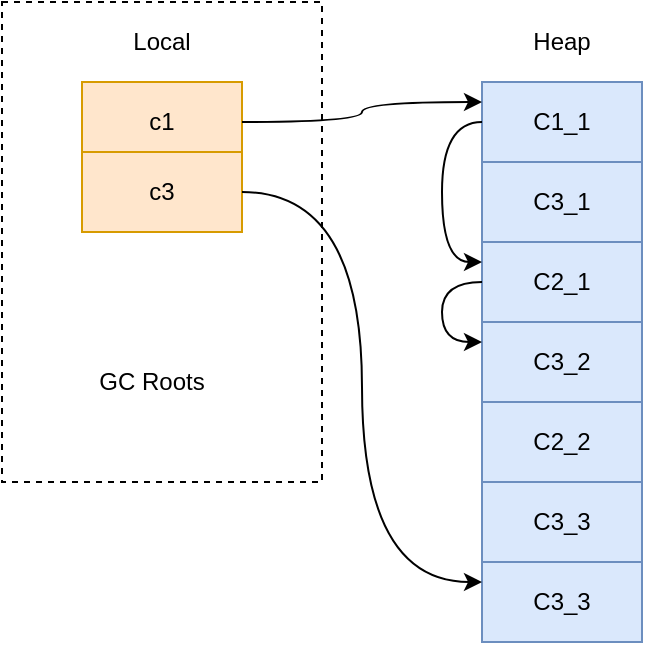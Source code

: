 <mxfile version="12.9.13" type="device" pages="5"><diagram id="KaGmtghRSIMC4T7HkME8" name="snapshot"><mxGraphModel dx="1459" dy="514" grid="1" gridSize="10" guides="1" tooltips="1" connect="1" arrows="1" fold="1" page="1" pageScale="1" pageWidth="827" pageHeight="1169" math="0" shadow="0"><root><mxCell id="0"/><mxCell id="1" parent="0"/><mxCell id="hgy4acZFrQz2Q_AC1PRz-1" value="C1_1" style="rounded=0;whiteSpace=wrap;html=1;fillColor=#dae8fc;strokeColor=#6c8ebf;" vertex="1" parent="1"><mxGeometry x="80" y="80" width="80" height="40" as="geometry"/></mxCell><mxCell id="hgy4acZFrQz2Q_AC1PRz-2" value="Heap" style="text;html=1;strokeColor=none;fillColor=none;align=center;verticalAlign=middle;whiteSpace=wrap;rounded=0;" vertex="1" parent="1"><mxGeometry x="100" y="50" width="40" height="20" as="geometry"/></mxCell><mxCell id="hgy4acZFrQz2Q_AC1PRz-5" value="C2_1" style="rounded=0;whiteSpace=wrap;html=1;fillColor=#dae8fc;strokeColor=#6c8ebf;" vertex="1" parent="1"><mxGeometry x="80" y="160" width="80" height="40" as="geometry"/></mxCell><mxCell id="hgy4acZFrQz2Q_AC1PRz-14" style="edgeStyle=orthogonalEdgeStyle;rounded=0;orthogonalLoop=1;jettySize=auto;html=1;entryX=0;entryY=0.25;entryDx=0;entryDy=0;exitX=0;exitY=0.5;exitDx=0;exitDy=0;curved=1;" edge="1" parent="1" source="hgy4acZFrQz2Q_AC1PRz-1" target="hgy4acZFrQz2Q_AC1PRz-5"><mxGeometry relative="1" as="geometry"/></mxCell><mxCell id="hgy4acZFrQz2Q_AC1PRz-6" value="C3_2" style="rounded=0;whiteSpace=wrap;html=1;fillColor=#dae8fc;strokeColor=#6c8ebf;" vertex="1" parent="1"><mxGeometry x="80" y="200" width="80" height="40" as="geometry"/></mxCell><mxCell id="hgy4acZFrQz2Q_AC1PRz-15" style="edgeStyle=orthogonalEdgeStyle;rounded=0;orthogonalLoop=1;jettySize=auto;html=1;entryX=0;entryY=0.25;entryDx=0;entryDy=0;exitX=0;exitY=0.5;exitDx=0;exitDy=0;curved=1;" edge="1" parent="1" source="hgy4acZFrQz2Q_AC1PRz-5" target="hgy4acZFrQz2Q_AC1PRz-6"><mxGeometry relative="1" as="geometry"><Array as="points"><mxPoint x="60" y="180"/><mxPoint x="60" y="210"/></Array></mxGeometry></mxCell><mxCell id="hgy4acZFrQz2Q_AC1PRz-7" value="C2_2" style="rounded=0;whiteSpace=wrap;html=1;fillColor=#dae8fc;strokeColor=#6c8ebf;" vertex="1" parent="1"><mxGeometry x="80" y="240" width="80" height="40" as="geometry"/></mxCell><mxCell id="hgy4acZFrQz2Q_AC1PRz-8" value="C3_3" style="rounded=0;whiteSpace=wrap;html=1;fillColor=#dae8fc;strokeColor=#6c8ebf;" vertex="1" parent="1"><mxGeometry x="80" y="280" width="80" height="40" as="geometry"/></mxCell><mxCell id="hgy4acZFrQz2Q_AC1PRz-10" value="C3_3" style="rounded=0;whiteSpace=wrap;html=1;fillColor=#dae8fc;strokeColor=#6c8ebf;" vertex="1" parent="1"><mxGeometry x="80" y="320" width="80" height="40" as="geometry"/></mxCell><mxCell id="CYnxl2BxyjWbad8gFOkj-1" value="C3_1" style="rounded=0;whiteSpace=wrap;html=1;fillColor=#dae8fc;strokeColor=#6c8ebf;" vertex="1" parent="1"><mxGeometry x="80" y="120" width="80" height="40" as="geometry"/></mxCell><mxCell id="zfm9EmN0WncgtNvubI5r-1" value="" style="group" vertex="1" connectable="0" parent="1"><mxGeometry x="-160" y="40" width="160" height="240" as="geometry"/></mxCell><mxCell id="zfm9EmN0WncgtNvubI5r-2" value="" style="rounded=0;whiteSpace=wrap;html=1;fillColor=none;dashed=1;" vertex="1" parent="zfm9EmN0WncgtNvubI5r-1"><mxGeometry width="160" height="240" as="geometry"/></mxCell><mxCell id="zfm9EmN0WncgtNvubI5r-3" value="c1" style="rounded=0;whiteSpace=wrap;html=1;fillColor=#ffe6cc;strokeColor=#d79b00;" vertex="1" parent="zfm9EmN0WncgtNvubI5r-1"><mxGeometry x="40" y="40" width="80" height="40" as="geometry"/></mxCell><mxCell id="zfm9EmN0WncgtNvubI5r-4" value="Local" style="text;html=1;strokeColor=none;fillColor=none;align=center;verticalAlign=middle;whiteSpace=wrap;rounded=0;" vertex="1" parent="zfm9EmN0WncgtNvubI5r-1"><mxGeometry x="60" y="10" width="40" height="20" as="geometry"/></mxCell><mxCell id="zfm9EmN0WncgtNvubI5r-5" value="c3" style="rounded=0;whiteSpace=wrap;html=1;fillColor=#ffe6cc;strokeColor=#d79b00;" vertex="1" parent="zfm9EmN0WncgtNvubI5r-1"><mxGeometry x="40" y="75" width="80" height="40" as="geometry"/></mxCell><mxCell id="zfm9EmN0WncgtNvubI5r-6" value="GC Roots" style="text;html=1;strokeColor=none;fillColor=none;align=center;verticalAlign=middle;whiteSpace=wrap;rounded=0;dashed=1;" vertex="1" parent="zfm9EmN0WncgtNvubI5r-1"><mxGeometry x="40" y="180" width="70" height="20" as="geometry"/></mxCell><mxCell id="zfm9EmN0WncgtNvubI5r-7" style="edgeStyle=orthogonalEdgeStyle;curved=1;rounded=0;orthogonalLoop=1;jettySize=auto;html=1;entryX=0;entryY=0.25;entryDx=0;entryDy=0;strokeColor=#000000;fontColor=#FF0000;" edge="1" parent="1" source="zfm9EmN0WncgtNvubI5r-3" target="hgy4acZFrQz2Q_AC1PRz-1"><mxGeometry relative="1" as="geometry"/></mxCell><mxCell id="zfm9EmN0WncgtNvubI5r-8" style="edgeStyle=orthogonalEdgeStyle;curved=1;rounded=0;orthogonalLoop=1;jettySize=auto;html=1;entryX=0;entryY=0.25;entryDx=0;entryDy=0;strokeColor=#000000;fontColor=#FF0000;" edge="1" parent="1" source="zfm9EmN0WncgtNvubI5r-5" target="hgy4acZFrQz2Q_AC1PRz-10"><mxGeometry relative="1" as="geometry"/></mxCell></root></mxGraphModel></diagram><diagram id="NMAgeBoakoy3Wz62bz_r" name="mark"><mxGraphModel dx="1590" dy="621" grid="1" gridSize="10" guides="1" tooltips="1" connect="1" arrows="1" fold="1" page="1" pageScale="1" pageWidth="827" pageHeight="1169" math="0" shadow="0"><root><mxCell id="jUmhEpHC6Ygc64Yn4WIP-0"/><mxCell id="jUmhEpHC6Ygc64Yn4WIP-1" parent="jUmhEpHC6Ygc64Yn4WIP-0"/><mxCell id="jUmhEpHC6Ygc64Yn4WIP-5" value="Heap" style="text;html=1;strokeColor=none;fillColor=none;align=center;verticalAlign=middle;whiteSpace=wrap;rounded=0;" vertex="1" parent="jUmhEpHC6Ygc64Yn4WIP-1"><mxGeometry x="80" y="50" width="40" height="20" as="geometry"/></mxCell><mxCell id="jUmhEpHC6Ygc64Yn4WIP-6" style="edgeStyle=orthogonalEdgeStyle;rounded=0;orthogonalLoop=1;jettySize=auto;html=1;entryX=0;entryY=0.25;entryDx=0;entryDy=0;curved=1;fillColor=#fad7ac;strokeColor=#FF0000;" edge="1" parent="jUmhEpHC6Ygc64Yn4WIP-1" source="jUmhEpHC6Ygc64Yn4WIP-7" target="jUmhEpHC6Ygc64Yn4WIP-4"><mxGeometry relative="1" as="geometry"/></mxCell><mxCell id="jUmhEpHC6Ygc64Yn4WIP-10" style="edgeStyle=orthogonalEdgeStyle;rounded=0;orthogonalLoop=1;jettySize=auto;html=1;entryX=0;entryY=0.25;entryDx=0;entryDy=0;exitX=0;exitY=0.5;exitDx=0;exitDy=0;curved=1;strokeColor=#FF0000;" edge="1" parent="jUmhEpHC6Ygc64Yn4WIP-1" source="jUmhEpHC6Ygc64Yn4WIP-4" target="jUmhEpHC6Ygc64Yn4WIP-9"><mxGeometry relative="1" as="geometry"><Array as="points"><mxPoint x="40" y="100"/><mxPoint x="40" y="170"/></Array></mxGeometry></mxCell><mxCell id="jUmhEpHC6Ygc64Yn4WIP-12" style="edgeStyle=orthogonalEdgeStyle;rounded=0;orthogonalLoop=1;jettySize=auto;html=1;entryX=0;entryY=0.25;entryDx=0;entryDy=0;exitX=0;exitY=0.5;exitDx=0;exitDy=0;curved=1;strokeColor=#FF0000;" edge="1" parent="jUmhEpHC6Ygc64Yn4WIP-1" source="jUmhEpHC6Ygc64Yn4WIP-9" target="jUmhEpHC6Ygc64Yn4WIP-11"><mxGeometry relative="1" as="geometry"><Array as="points"><mxPoint x="40" y="180"/><mxPoint x="40" y="210"/></Array></mxGeometry></mxCell><mxCell id="jUmhEpHC6Ygc64Yn4WIP-13" value="C2_2" style="rounded=0;whiteSpace=wrap;html=1;fillColor=#f5f5f5;strokeColor=#666666;fontColor=#333333;" vertex="1" parent="jUmhEpHC6Ygc64Yn4WIP-1"><mxGeometry x="60" y="240" width="80" height="40" as="geometry"/></mxCell><mxCell id="jUmhEpHC6Ygc64Yn4WIP-14" value="C3_3" style="rounded=0;whiteSpace=wrap;html=1;fillColor=#f5f5f5;strokeColor=#666666;fontColor=#333333;" vertex="1" parent="jUmhEpHC6Ygc64Yn4WIP-1"><mxGeometry x="60" y="280" width="80" height="40" as="geometry"/></mxCell><mxCell id="jUmhEpHC6Ygc64Yn4WIP-16" style="edgeStyle=orthogonalEdgeStyle;rounded=0;orthogonalLoop=1;jettySize=auto;html=1;entryX=0;entryY=0.25;entryDx=0;entryDy=0;curved=1;strokeColor=#FF0000;" edge="1" parent="jUmhEpHC6Ygc64Yn4WIP-1" source="jUmhEpHC6Ygc64Yn4WIP-17" target="jUmhEpHC6Ygc64Yn4WIP-15"><mxGeometry relative="1" as="geometry"/></mxCell><mxCell id="tIiJwK3vjRSNzF2ARyAf-0" value="" style="group" vertex="1" connectable="0" parent="jUmhEpHC6Ygc64Yn4WIP-1"><mxGeometry x="60" y="320" width="80" height="40" as="geometry"/></mxCell><mxCell id="jUmhEpHC6Ygc64Yn4WIP-15" value="C3_4" style="rounded=0;whiteSpace=wrap;html=1;fillColor=#d5e8d4;strokeColor=#82b366;" vertex="1" parent="tIiJwK3vjRSNzF2ARyAf-0"><mxGeometry width="80" height="40" as="geometry"/></mxCell><mxCell id="jUmhEpHC6Ygc64Yn4WIP-22" value="" style="verticalLabelPosition=bottom;verticalAlign=top;html=1;shape=mxgraph.basic.tick;labelBackgroundColor=none;strokeColor=#FF0000;fillColor=#FF0000;fontColor=#FF0000;" vertex="1" parent="tIiJwK3vjRSNzF2ARyAf-0"><mxGeometry x="50" y="20" width="15" height="15" as="geometry"/></mxCell><mxCell id="tIiJwK3vjRSNzF2ARyAf-1" value="" style="group" vertex="1" connectable="0" parent="jUmhEpHC6Ygc64Yn4WIP-1"><mxGeometry x="60" y="200" width="80" height="40" as="geometry"/></mxCell><mxCell id="jUmhEpHC6Ygc64Yn4WIP-11" value="C3_2" style="rounded=0;whiteSpace=wrap;html=1;fillColor=#d5e8d4;strokeColor=#82b366;" vertex="1" parent="tIiJwK3vjRSNzF2ARyAf-1"><mxGeometry width="80" height="40" as="geometry"/></mxCell><mxCell id="jUmhEpHC6Ygc64Yn4WIP-21" value="" style="verticalLabelPosition=bottom;verticalAlign=top;html=1;shape=mxgraph.basic.tick;labelBackgroundColor=none;strokeColor=#FF0000;fillColor=#FF0000;fontColor=#FF0000;" vertex="1" parent="tIiJwK3vjRSNzF2ARyAf-1"><mxGeometry x="50" y="20" width="15" height="15" as="geometry"/></mxCell><mxCell id="tIiJwK3vjRSNzF2ARyAf-2" value="" style="group" vertex="1" connectable="0" parent="jUmhEpHC6Ygc64Yn4WIP-1"><mxGeometry x="60" y="160" width="80" height="40" as="geometry"/></mxCell><mxCell id="jUmhEpHC6Ygc64Yn4WIP-9" value="C2_1" style="rounded=0;whiteSpace=wrap;html=1;fillColor=#d5e8d4;strokeColor=#82b366;" vertex="1" parent="tIiJwK3vjRSNzF2ARyAf-2"><mxGeometry width="80" height="40" as="geometry"/></mxCell><mxCell id="jUmhEpHC6Ygc64Yn4WIP-20" value="" style="verticalLabelPosition=bottom;verticalAlign=top;html=1;shape=mxgraph.basic.tick;labelBackgroundColor=none;strokeColor=#FF0000;fillColor=#FF0000;fontColor=#FF0000;" vertex="1" parent="tIiJwK3vjRSNzF2ARyAf-2"><mxGeometry x="50" y="20" width="15" height="15" as="geometry"/></mxCell><mxCell id="tIiJwK3vjRSNzF2ARyAf-3" value="" style="group" vertex="1" connectable="0" parent="jUmhEpHC6Ygc64Yn4WIP-1"><mxGeometry x="60" y="80" width="80" height="40" as="geometry"/></mxCell><mxCell id="jUmhEpHC6Ygc64Yn4WIP-4" value="C1_1" style="rounded=0;whiteSpace=wrap;html=1;fillColor=#d5e8d4;strokeColor=#82b366;" vertex="1" parent="tIiJwK3vjRSNzF2ARyAf-3"><mxGeometry width="80" height="40" as="geometry"/></mxCell><mxCell id="jUmhEpHC6Ygc64Yn4WIP-19" value="" style="verticalLabelPosition=bottom;verticalAlign=top;html=1;shape=mxgraph.basic.tick;labelBackgroundColor=none;strokeColor=#FF0000;fillColor=#FF0000;fontColor=#FF0000;" vertex="1" parent="tIiJwK3vjRSNzF2ARyAf-3"><mxGeometry x="50" y="20" width="15" height="15" as="geometry"/></mxCell><mxCell id="tIiJwK3vjRSNzF2ARyAf-4" value="C3_1" style="rounded=0;whiteSpace=wrap;html=1;fillColor=#f5f5f5;strokeColor=#666666;fontColor=#333333;" vertex="1" parent="jUmhEpHC6Ygc64Yn4WIP-1"><mxGeometry x="60" y="120" width="80" height="40" as="geometry"/></mxCell><mxCell id="pLh5CO6-OPyIf3MGt2AC-0" value="" style="group" vertex="1" connectable="0" parent="jUmhEpHC6Ygc64Yn4WIP-1"><mxGeometry x="-160" y="40" width="160" height="240" as="geometry"/></mxCell><mxCell id="jUmhEpHC6Ygc64Yn4WIP-3" value="" style="rounded=0;whiteSpace=wrap;html=1;fillColor=none;dashed=1;" vertex="1" parent="pLh5CO6-OPyIf3MGt2AC-0"><mxGeometry width="160" height="240" as="geometry"/></mxCell><mxCell id="jUmhEpHC6Ygc64Yn4WIP-7" value="c1" style="rounded=0;whiteSpace=wrap;html=1;fillColor=#ffe6cc;strokeColor=#d79b00;" vertex="1" parent="pLh5CO6-OPyIf3MGt2AC-0"><mxGeometry x="40" y="40" width="80" height="40" as="geometry"/></mxCell><mxCell id="jUmhEpHC6Ygc64Yn4WIP-8" value="Local" style="text;html=1;strokeColor=none;fillColor=none;align=center;verticalAlign=middle;whiteSpace=wrap;rounded=0;" vertex="1" parent="pLh5CO6-OPyIf3MGt2AC-0"><mxGeometry x="60" y="10" width="40" height="20" as="geometry"/></mxCell><mxCell id="jUmhEpHC6Ygc64Yn4WIP-17" value="c3" style="rounded=0;whiteSpace=wrap;html=1;fillColor=#ffe6cc;strokeColor=#d79b00;" vertex="1" parent="pLh5CO6-OPyIf3MGt2AC-0"><mxGeometry x="40" y="75" width="80" height="40" as="geometry"/></mxCell><mxCell id="jUmhEpHC6Ygc64Yn4WIP-18" value="GC Roots" style="text;html=1;strokeColor=none;fillColor=none;align=center;verticalAlign=middle;whiteSpace=wrap;rounded=0;dashed=1;" vertex="1" parent="pLh5CO6-OPyIf3MGt2AC-0"><mxGeometry x="40" y="180" width="70" height="20" as="geometry"/></mxCell></root></mxGraphModel></diagram><diagram id="K8ZQJ2aW4UUovg6EHgQc" name="calc"><mxGraphModel dx="1749" dy="750" grid="1" gridSize="10" guides="1" tooltips="1" connect="1" arrows="1" fold="1" page="1" pageScale="1" pageWidth="827" pageHeight="1169" math="0" shadow="0"><root><mxCell id="vVgbl11_KdYu_ha5297l-0"/><mxCell id="vVgbl11_KdYu_ha5297l-1" parent="vVgbl11_KdYu_ha5297l-0"/><mxCell id="b5Q364oYu04wUJQK9VAu-5" value="live pointer" style="text;html=1;strokeColor=none;fillColor=none;align=center;verticalAlign=middle;whiteSpace=wrap;rounded=0;dashed=1;labelBackgroundColor=none;fontColor=#808080;" vertex="1" parent="vVgbl11_KdYu_ha5297l-1"><mxGeometry x="-30" y="80" width="70" height="20" as="geometry"/></mxCell><mxCell id="b5Q364oYu04wUJQK9VAu-4" value="free pointer" style="text;html=1;strokeColor=none;fillColor=none;align=center;verticalAlign=middle;whiteSpace=wrap;rounded=0;dashed=1;labelBackgroundColor=none;fontColor=#808080;" vertex="1" parent="vVgbl11_KdYu_ha5297l-1"><mxGeometry x="290" y="80" width="70" height="20" as="geometry"/></mxCell><mxCell id="r-tWORt6IgPhT0bvqmXD-22" value="C1_1" style="rounded=0;whiteSpace=wrap;html=1;fillColor=#f5f5f5;strokeColor=#666666;dashed=1;fontColor=#333333;" vertex="1" parent="vVgbl11_KdYu_ha5297l-1"><mxGeometry x="190" y="80" width="80" height="40" as="geometry"/></mxCell><mxCell id="r-tWORt6IgPhT0bvqmXD-23" value="新地址" style="text;html=1;strokeColor=none;fillColor=none;align=center;verticalAlign=middle;whiteSpace=wrap;rounded=0;" vertex="1" parent="vVgbl11_KdYu_ha5297l-1"><mxGeometry x="210" y="50" width="40" height="20" as="geometry"/></mxCell><mxCell id="r-tWORt6IgPhT0bvqmXD-24" value="C2_1" style="rounded=0;whiteSpace=wrap;html=1;fillColor=#f5f5f5;strokeColor=#666666;dashed=1;fontColor=#333333;" vertex="1" parent="vVgbl11_KdYu_ha5297l-1"><mxGeometry x="190" y="120" width="80" height="40" as="geometry"/></mxCell><mxCell id="r-tWORt6IgPhT0bvqmXD-26" value="C3_2" style="rounded=0;whiteSpace=wrap;html=1;fillColor=#f5f5f5;strokeColor=#666666;fontColor=#333333;dashed=1;" vertex="1" parent="vVgbl11_KdYu_ha5297l-1"><mxGeometry x="190" y="160" width="80" height="40" as="geometry"/></mxCell><mxCell id="r-tWORt6IgPhT0bvqmXD-28" value="C3_4" style="rounded=0;whiteSpace=wrap;html=1;fillColor=#f5f5f5;strokeColor=#666666;fontColor=#333333;dashed=1;" vertex="1" parent="vVgbl11_KdYu_ha5297l-1"><mxGeometry x="190" y="200" width="80" height="40" as="geometry"/></mxCell><mxCell id="vhFiDEgF3A9fyfOliCIy-16" value="Heap" style="text;html=1;strokeColor=none;fillColor=none;align=center;verticalAlign=middle;whiteSpace=wrap;rounded=0;" vertex="1" parent="vVgbl11_KdYu_ha5297l-1"><mxGeometry x="80" y="50" width="40" height="20" as="geometry"/></mxCell><mxCell id="vhFiDEgF3A9fyfOliCIy-17" value="C2_2" style="rounded=0;whiteSpace=wrap;html=1;fillColor=#f5f5f5;strokeColor=#666666;fontColor=#333333;" vertex="1" parent="vVgbl11_KdYu_ha5297l-1"><mxGeometry x="60" y="240" width="80" height="40" as="geometry"/></mxCell><mxCell id="vhFiDEgF3A9fyfOliCIy-18" value="C3_3" style="rounded=0;whiteSpace=wrap;html=1;fillColor=#f5f5f5;strokeColor=#666666;fontColor=#333333;" vertex="1" parent="vVgbl11_KdYu_ha5297l-1"><mxGeometry x="60" y="280" width="80" height="40" as="geometry"/></mxCell><mxCell id="vhFiDEgF3A9fyfOliCIy-19" value="" style="group" vertex="1" connectable="0" parent="vVgbl11_KdYu_ha5297l-1"><mxGeometry x="60" y="320" width="80" height="40" as="geometry"/></mxCell><mxCell id="vhFiDEgF3A9fyfOliCIy-20" value="C3_4" style="rounded=0;whiteSpace=wrap;html=1;fillColor=#d5e8d4;strokeColor=#82b366;" vertex="1" parent="vhFiDEgF3A9fyfOliCIy-19"><mxGeometry width="80" height="40" as="geometry"/></mxCell><mxCell id="vhFiDEgF3A9fyfOliCIy-21" value="" style="verticalLabelPosition=bottom;verticalAlign=top;html=1;shape=mxgraph.basic.tick;labelBackgroundColor=none;strokeColor=#FF0000;fillColor=#FF0000;fontColor=#FF0000;" vertex="1" parent="vhFiDEgF3A9fyfOliCIy-19"><mxGeometry x="50" y="20" width="15" height="15" as="geometry"/></mxCell><mxCell id="vhFiDEgF3A9fyfOliCIy-22" value="" style="group" vertex="1" connectable="0" parent="vVgbl11_KdYu_ha5297l-1"><mxGeometry x="60" y="200" width="80" height="40" as="geometry"/></mxCell><mxCell id="vhFiDEgF3A9fyfOliCIy-23" value="C3_2" style="rounded=0;whiteSpace=wrap;html=1;fillColor=#d5e8d4;strokeColor=#82b366;" vertex="1" parent="vhFiDEgF3A9fyfOliCIy-22"><mxGeometry width="80" height="40" as="geometry"/></mxCell><mxCell id="vhFiDEgF3A9fyfOliCIy-24" value="" style="verticalLabelPosition=bottom;verticalAlign=top;html=1;shape=mxgraph.basic.tick;labelBackgroundColor=none;strokeColor=#FF0000;fillColor=#FF0000;fontColor=#FF0000;" vertex="1" parent="vhFiDEgF3A9fyfOliCIy-22"><mxGeometry x="50" y="20" width="15" height="15" as="geometry"/></mxCell><mxCell id="vhFiDEgF3A9fyfOliCIy-25" value="" style="group" vertex="1" connectable="0" parent="vVgbl11_KdYu_ha5297l-1"><mxGeometry x="60" y="160" width="80" height="40" as="geometry"/></mxCell><mxCell id="vhFiDEgF3A9fyfOliCIy-26" value="C2_1" style="rounded=0;whiteSpace=wrap;html=1;fillColor=#d5e8d4;strokeColor=#82b366;" vertex="1" parent="vhFiDEgF3A9fyfOliCIy-25"><mxGeometry width="80" height="40" as="geometry"/></mxCell><mxCell id="vhFiDEgF3A9fyfOliCIy-27" value="" style="verticalLabelPosition=bottom;verticalAlign=top;html=1;shape=mxgraph.basic.tick;labelBackgroundColor=none;strokeColor=#FF0000;fillColor=#FF0000;fontColor=#FF0000;" vertex="1" parent="vhFiDEgF3A9fyfOliCIy-25"><mxGeometry x="50" y="20" width="15" height="15" as="geometry"/></mxCell><mxCell id="vhFiDEgF3A9fyfOliCIy-28" value="" style="group" vertex="1" connectable="0" parent="vVgbl11_KdYu_ha5297l-1"><mxGeometry x="60" y="80" width="80" height="40" as="geometry"/></mxCell><mxCell id="vhFiDEgF3A9fyfOliCIy-29" value="C1_1" style="rounded=0;whiteSpace=wrap;html=1;fillColor=#d5e8d4;strokeColor=#82b366;" vertex="1" parent="vhFiDEgF3A9fyfOliCIy-28"><mxGeometry width="80" height="40" as="geometry"/></mxCell><mxCell id="vhFiDEgF3A9fyfOliCIy-30" value="" style="verticalLabelPosition=bottom;verticalAlign=top;html=1;shape=mxgraph.basic.tick;labelBackgroundColor=none;strokeColor=#FF0000;fillColor=#FF0000;fontColor=#FF0000;" vertex="1" parent="vhFiDEgF3A9fyfOliCIy-28"><mxGeometry x="50" y="20" width="15" height="15" as="geometry"/></mxCell><mxCell id="vhFiDEgF3A9fyfOliCIy-31" value="C3_1" style="rounded=0;whiteSpace=wrap;html=1;fillColor=#f5f5f5;strokeColor=#666666;fontColor=#333333;" vertex="1" parent="vVgbl11_KdYu_ha5297l-1"><mxGeometry x="60" y="120" width="80" height="40" as="geometry"/></mxCell><mxCell id="e7S5yxvTeMytk8nfTOPB-1" style="edgeStyle=orthogonalEdgeStyle;curved=1;rounded=0;orthogonalLoop=1;jettySize=auto;html=1;entryX=0;entryY=0.5;entryDx=0;entryDy=0;strokeColor=#FF0000;fontColor=#FF0000;dashed=1;" edge="1" parent="vVgbl11_KdYu_ha5297l-1" source="vhFiDEgF3A9fyfOliCIy-29" target="r-tWORt6IgPhT0bvqmXD-22"><mxGeometry relative="1" as="geometry"/></mxCell><mxCell id="e7S5yxvTeMytk8nfTOPB-2" style="edgeStyle=orthogonalEdgeStyle;curved=1;rounded=0;orthogonalLoop=1;jettySize=auto;html=1;entryX=0;entryY=0.5;entryDx=0;entryDy=0;dashed=1;strokeColor=#FF0000;fontColor=#FF0000;" edge="1" parent="vVgbl11_KdYu_ha5297l-1" source="vhFiDEgF3A9fyfOliCIy-26" target="r-tWORt6IgPhT0bvqmXD-24"><mxGeometry relative="1" as="geometry"/></mxCell><mxCell id="e7S5yxvTeMytk8nfTOPB-3" style="edgeStyle=orthogonalEdgeStyle;curved=1;rounded=0;orthogonalLoop=1;jettySize=auto;html=1;entryX=0;entryY=0.5;entryDx=0;entryDy=0;dashed=1;strokeColor=#FF0000;fontColor=#FF0000;" edge="1" parent="vVgbl11_KdYu_ha5297l-1" source="vhFiDEgF3A9fyfOliCIy-23" target="r-tWORt6IgPhT0bvqmXD-26"><mxGeometry relative="1" as="geometry"/></mxCell><mxCell id="e7S5yxvTeMytk8nfTOPB-4" style="edgeStyle=orthogonalEdgeStyle;curved=1;rounded=0;orthogonalLoop=1;jettySize=auto;html=1;entryX=0;entryY=0.5;entryDx=0;entryDy=0;dashed=1;strokeColor=#FF0000;fontColor=#FF0000;" edge="1" parent="vVgbl11_KdYu_ha5297l-1" source="vhFiDEgF3A9fyfOliCIy-20" target="r-tWORt6IgPhT0bvqmXD-28"><mxGeometry relative="1" as="geometry"/></mxCell><mxCell id="e7S5yxvTeMytk8nfTOPB-5" style="edgeStyle=orthogonalEdgeStyle;curved=1;rounded=0;orthogonalLoop=1;jettySize=auto;html=1;entryX=0;entryY=0.25;entryDx=0;entryDy=0;strokeColor=#FF0000;fontColor=#FF0000;exitX=0;exitY=0.5;exitDx=0;exitDy=0;" edge="1" parent="vVgbl11_KdYu_ha5297l-1" source="vhFiDEgF3A9fyfOliCIy-29" target="vhFiDEgF3A9fyfOliCIy-26"><mxGeometry relative="1" as="geometry"/></mxCell><mxCell id="e7S5yxvTeMytk8nfTOPB-6" style="edgeStyle=orthogonalEdgeStyle;curved=1;rounded=0;orthogonalLoop=1;jettySize=auto;html=1;entryX=0;entryY=0.25;entryDx=0;entryDy=0;strokeColor=#FF0000;fontColor=#FF0000;exitX=0;exitY=0.5;exitDx=0;exitDy=0;" edge="1" parent="vVgbl11_KdYu_ha5297l-1" source="vhFiDEgF3A9fyfOliCIy-26" target="vhFiDEgF3A9fyfOliCIy-23"><mxGeometry relative="1" as="geometry"><Array as="points"><mxPoint x="40" y="180"/><mxPoint x="40" y="210"/></Array></mxGeometry></mxCell><mxCell id="b5Q364oYu04wUJQK9VAu-2" value="" style="endArrow=classic;html=1;strokeColor=#4D4D4D;fontColor=#808080;dashed=1;exitX=0;exitY=0;exitDx=0;exitDy=0;" edge="1" parent="vVgbl11_KdYu_ha5297l-1" source="b5Q364oYu04wUJQK9VAu-5"><mxGeometry width="50" height="50" relative="1" as="geometry"><mxPoint x="-20" y="80" as="sourcePoint"/><mxPoint x="50" y="80" as="targetPoint"/></mxGeometry></mxCell><mxCell id="b5Q364oYu04wUJQK9VAu-19" value="1" style="edgeLabel;html=1;align=center;verticalAlign=middle;resizable=0;points=[];fontColor=#808080;" vertex="1" connectable="0" parent="b5Q364oYu04wUJQK9VAu-2"><mxGeometry x="-0.371" relative="1" as="geometry"><mxPoint as="offset"/></mxGeometry></mxCell><mxCell id="b5Q364oYu04wUJQK9VAu-3" value="" style="endArrow=classic;html=1;strokeColor=#4D4D4D;fontColor=#FF0000;dashed=1;" edge="1" parent="vVgbl11_KdYu_ha5297l-1"><mxGeometry width="50" height="50" relative="1" as="geometry"><mxPoint x="360" y="79" as="sourcePoint"/><mxPoint x="280" y="79.17" as="targetPoint"/></mxGeometry></mxCell><mxCell id="b5Q364oYu04wUJQK9VAu-18" value="1" style="edgeLabel;html=1;align=center;verticalAlign=middle;resizable=0;points=[];fontColor=#808080;" vertex="1" connectable="0" parent="b5Q364oYu04wUJQK9VAu-3"><mxGeometry x="-0.296" y="-3" relative="1" as="geometry"><mxPoint as="offset"/></mxGeometry></mxCell><mxCell id="b5Q364oYu04wUJQK9VAu-6" value="" style="endArrow=classic;html=1;strokeColor=#4D4D4D;fontColor=#808080;dashed=1;exitX=0;exitY=0;exitDx=0;exitDy=0;" edge="1" parent="vVgbl11_KdYu_ha5297l-1"><mxGeometry width="50" height="50" relative="1" as="geometry"><mxPoint x="-30.0" y="159.17" as="sourcePoint"/><mxPoint x="50.0" y="159.17" as="targetPoint"/></mxGeometry></mxCell><mxCell id="b5Q364oYu04wUJQK9VAu-12" value="2" style="edgeLabel;html=1;align=center;verticalAlign=middle;resizable=0;points=[];fontColor=#808080;" vertex="1" connectable="0" parent="b5Q364oYu04wUJQK9VAu-6"><mxGeometry x="-0.454" relative="1" as="geometry"><mxPoint as="offset"/></mxGeometry></mxCell><mxCell id="b5Q364oYu04wUJQK9VAu-7" value="" style="endArrow=classic;html=1;strokeColor=#4D4D4D;fontColor=#808080;dashed=1;exitX=0;exitY=0;exitDx=0;exitDy=0;" edge="1" parent="vVgbl11_KdYu_ha5297l-1"><mxGeometry width="50" height="50" relative="1" as="geometry"><mxPoint x="-30.0" y="199.17" as="sourcePoint"/><mxPoint x="50.0" y="199.17" as="targetPoint"/></mxGeometry></mxCell><mxCell id="b5Q364oYu04wUJQK9VAu-13" value="3" style="edgeLabel;html=1;align=center;verticalAlign=middle;resizable=0;points=[];fontColor=#808080;" vertex="1" connectable="0" parent="b5Q364oYu04wUJQK9VAu-7"><mxGeometry x="-0.517" y="1" relative="1" as="geometry"><mxPoint as="offset"/></mxGeometry></mxCell><mxCell id="b5Q364oYu04wUJQK9VAu-8" value="" style="endArrow=classic;html=1;strokeColor=#4D4D4D;fontColor=#808080;dashed=1;exitX=0;exitY=0;exitDx=0;exitDy=0;" edge="1" parent="vVgbl11_KdYu_ha5297l-1"><mxGeometry width="50" height="50" relative="1" as="geometry"><mxPoint x="-30.0" y="319.17" as="sourcePoint"/><mxPoint x="50.0" y="319.17" as="targetPoint"/></mxGeometry></mxCell><mxCell id="b5Q364oYu04wUJQK9VAu-14" value="4" style="edgeLabel;html=1;align=center;verticalAlign=middle;resizable=0;points=[];fontColor=#808080;" vertex="1" connectable="0" parent="b5Q364oYu04wUJQK9VAu-8"><mxGeometry x="-0.517" y="3" relative="1" as="geometry"><mxPoint as="offset"/></mxGeometry></mxCell><mxCell id="b5Q364oYu04wUJQK9VAu-9" value="" style="endArrow=classic;html=1;strokeColor=#4D4D4D;fontColor=#FF0000;dashed=1;" edge="1" parent="vVgbl11_KdYu_ha5297l-1"><mxGeometry width="50" height="50" relative="1" as="geometry"><mxPoint x="360" y="120" as="sourcePoint"/><mxPoint x="280.0" y="120.17" as="targetPoint"/></mxGeometry></mxCell><mxCell id="b5Q364oYu04wUJQK9VAu-15" value="2" style="edgeLabel;html=1;align=center;verticalAlign=middle;resizable=0;points=[];fontColor=#808080;" vertex="1" connectable="0" parent="b5Q364oYu04wUJQK9VAu-9"><mxGeometry x="-0.296" y="-2" relative="1" as="geometry"><mxPoint as="offset"/></mxGeometry></mxCell><mxCell id="b5Q364oYu04wUJQK9VAu-10" value="" style="endArrow=classic;html=1;strokeColor=#4D4D4D;fontColor=#FF0000;dashed=1;" edge="1" parent="vVgbl11_KdYu_ha5297l-1"><mxGeometry width="50" height="50" relative="1" as="geometry"><mxPoint x="360" y="159.17" as="sourcePoint"/><mxPoint x="280.0" y="159.34" as="targetPoint"/></mxGeometry></mxCell><mxCell id="b5Q364oYu04wUJQK9VAu-16" value="3" style="edgeLabel;html=1;align=center;verticalAlign=middle;resizable=0;points=[];fontColor=#808080;" vertex="1" connectable="0" parent="b5Q364oYu04wUJQK9VAu-10"><mxGeometry x="-0.254" y="-1" relative="1" as="geometry"><mxPoint as="offset"/></mxGeometry></mxCell><mxCell id="b5Q364oYu04wUJQK9VAu-11" value="" style="endArrow=classic;html=1;strokeColor=#4D4D4D;fontColor=#FF0000;dashed=1;" edge="1" parent="vVgbl11_KdYu_ha5297l-1"><mxGeometry width="50" height="50" relative="1" as="geometry"><mxPoint x="360" y="199.17" as="sourcePoint"/><mxPoint x="280.0" y="199.34" as="targetPoint"/></mxGeometry></mxCell><mxCell id="b5Q364oYu04wUJQK9VAu-17" value="4" style="edgeLabel;html=1;align=center;verticalAlign=middle;resizable=0;points=[];fontColor=#808080;" vertex="1" connectable="0" parent="b5Q364oYu04wUJQK9VAu-11"><mxGeometry x="-0.254" y="-3" relative="1" as="geometry"><mxPoint as="offset"/></mxGeometry></mxCell></root></mxGraphModel></diagram><diagram name="adjust" id="3IZjI4BHE6UFcTy8qpuX"><mxGraphModel dx="1459" dy="514" grid="1" gridSize="10" guides="1" tooltips="1" connect="1" arrows="1" fold="1" page="1" pageScale="1" pageWidth="827" pageHeight="1169" math="0" shadow="0"><root><mxCell id="nnSwqJeLcVPmjrZA8aK3-0"/><mxCell id="nnSwqJeLcVPmjrZA8aK3-1" parent="nnSwqJeLcVPmjrZA8aK3-0"/><mxCell id="nnSwqJeLcVPmjrZA8aK3-2" value="C1_1" style="rounded=0;whiteSpace=wrap;html=1;fillColor=#f5f5f5;strokeColor=#666666;dashed=1;fontColor=#333333;" vertex="1" parent="nnSwqJeLcVPmjrZA8aK3-1"><mxGeometry x="190" y="80" width="80" height="40" as="geometry"/></mxCell><mxCell id="nnSwqJeLcVPmjrZA8aK3-3" value="新地址" style="text;html=1;strokeColor=none;fillColor=none;align=center;verticalAlign=middle;whiteSpace=wrap;rounded=0;" vertex="1" parent="nnSwqJeLcVPmjrZA8aK3-1"><mxGeometry x="210" y="50" width="40" height="20" as="geometry"/></mxCell><mxCell id="nnSwqJeLcVPmjrZA8aK3-4" value="C2_1" style="rounded=0;whiteSpace=wrap;html=1;fillColor=#f5f5f5;strokeColor=#666666;dashed=1;fontColor=#333333;" vertex="1" parent="nnSwqJeLcVPmjrZA8aK3-1"><mxGeometry x="190" y="120" width="80" height="40" as="geometry"/></mxCell><mxCell id="nnSwqJeLcVPmjrZA8aK3-5" value="C3_2" style="rounded=0;whiteSpace=wrap;html=1;fillColor=#f5f5f5;strokeColor=#666666;fontColor=#333333;dashed=1;" vertex="1" parent="nnSwqJeLcVPmjrZA8aK3-1"><mxGeometry x="190" y="160" width="80" height="40" as="geometry"/></mxCell><mxCell id="nnSwqJeLcVPmjrZA8aK3-6" value="C3_4" style="rounded=0;whiteSpace=wrap;html=1;fillColor=#f5f5f5;strokeColor=#666666;fontColor=#333333;dashed=1;" vertex="1" parent="nnSwqJeLcVPmjrZA8aK3-1"><mxGeometry x="190" y="200" width="80" height="40" as="geometry"/></mxCell><mxCell id="nnSwqJeLcVPmjrZA8aK3-7" value="Heap" style="text;html=1;strokeColor=none;fillColor=none;align=center;verticalAlign=middle;whiteSpace=wrap;rounded=0;" vertex="1" parent="nnSwqJeLcVPmjrZA8aK3-1"><mxGeometry x="80" y="50" width="40" height="20" as="geometry"/></mxCell><mxCell id="nnSwqJeLcVPmjrZA8aK3-8" value="C2_2" style="rounded=0;whiteSpace=wrap;html=1;fillColor=#f5f5f5;strokeColor=#666666;fontColor=#333333;" vertex="1" parent="nnSwqJeLcVPmjrZA8aK3-1"><mxGeometry x="60" y="240" width="80" height="40" as="geometry"/></mxCell><mxCell id="nnSwqJeLcVPmjrZA8aK3-9" value="C3_3" style="rounded=0;whiteSpace=wrap;html=1;fillColor=#f5f5f5;strokeColor=#666666;fontColor=#333333;" vertex="1" parent="nnSwqJeLcVPmjrZA8aK3-1"><mxGeometry x="60" y="280" width="80" height="40" as="geometry"/></mxCell><mxCell id="nnSwqJeLcVPmjrZA8aK3-10" value="" style="group" vertex="1" connectable="0" parent="nnSwqJeLcVPmjrZA8aK3-1"><mxGeometry x="60" y="320" width="80" height="40" as="geometry"/></mxCell><mxCell id="nnSwqJeLcVPmjrZA8aK3-11" value="C3_4" style="rounded=0;whiteSpace=wrap;html=1;fillColor=#d5e8d4;strokeColor=#82b366;" vertex="1" parent="nnSwqJeLcVPmjrZA8aK3-10"><mxGeometry width="80" height="40" as="geometry"/></mxCell><mxCell id="nnSwqJeLcVPmjrZA8aK3-12" value="" style="verticalLabelPosition=bottom;verticalAlign=top;html=1;shape=mxgraph.basic.tick;labelBackgroundColor=none;strokeColor=#FF0000;fillColor=#FF0000;fontColor=#FF0000;" vertex="1" parent="nnSwqJeLcVPmjrZA8aK3-10"><mxGeometry x="50" y="20" width="15" height="15" as="geometry"/></mxCell><mxCell id="nnSwqJeLcVPmjrZA8aK3-13" value="" style="group" vertex="1" connectable="0" parent="nnSwqJeLcVPmjrZA8aK3-1"><mxGeometry x="60" y="200" width="80" height="40" as="geometry"/></mxCell><mxCell id="nnSwqJeLcVPmjrZA8aK3-14" value="C3_2" style="rounded=0;whiteSpace=wrap;html=1;fillColor=#d5e8d4;strokeColor=#82b366;" vertex="1" parent="nnSwqJeLcVPmjrZA8aK3-13"><mxGeometry width="80" height="40" as="geometry"/></mxCell><mxCell id="nnSwqJeLcVPmjrZA8aK3-15" value="" style="verticalLabelPosition=bottom;verticalAlign=top;html=1;shape=mxgraph.basic.tick;labelBackgroundColor=none;strokeColor=#FF0000;fillColor=#FF0000;fontColor=#FF0000;" vertex="1" parent="nnSwqJeLcVPmjrZA8aK3-13"><mxGeometry x="50" y="20" width="15" height="15" as="geometry"/></mxCell><mxCell id="nnSwqJeLcVPmjrZA8aK3-16" value="" style="group" vertex="1" connectable="0" parent="nnSwqJeLcVPmjrZA8aK3-1"><mxGeometry x="60" y="160" width="80" height="40" as="geometry"/></mxCell><mxCell id="nnSwqJeLcVPmjrZA8aK3-17" value="C2_1" style="rounded=0;whiteSpace=wrap;html=1;fillColor=#d5e8d4;strokeColor=#82b366;" vertex="1" parent="nnSwqJeLcVPmjrZA8aK3-16"><mxGeometry width="80" height="40" as="geometry"/></mxCell><mxCell id="nnSwqJeLcVPmjrZA8aK3-18" value="" style="verticalLabelPosition=bottom;verticalAlign=top;html=1;shape=mxgraph.basic.tick;labelBackgroundColor=none;strokeColor=#FF0000;fillColor=#FF0000;fontColor=#FF0000;" vertex="1" parent="nnSwqJeLcVPmjrZA8aK3-16"><mxGeometry x="50" y="20" width="15" height="15" as="geometry"/></mxCell><mxCell id="nnSwqJeLcVPmjrZA8aK3-28" style="edgeStyle=orthogonalEdgeStyle;curved=1;rounded=0;orthogonalLoop=1;jettySize=auto;html=1;entryX=0;entryY=0.75;entryDx=0;entryDy=0;strokeColor=#FF0000;fontColor=#FF0000;exitX=0;exitY=0.5;exitDx=0;exitDy=0;" edge="1" parent="nnSwqJeLcVPmjrZA8aK3-16" source="nnSwqJeLcVPmjrZA8aK3-17" target="nnSwqJeLcVPmjrZA8aK3-17"><mxGeometry relative="1" as="geometry"><Array as="points"><mxPoint x="-20" y="20"/><mxPoint x="-20" y="30"/></Array></mxGeometry></mxCell><mxCell id="nnSwqJeLcVPmjrZA8aK3-19" value="" style="group" vertex="1" connectable="0" parent="nnSwqJeLcVPmjrZA8aK3-1"><mxGeometry x="60" y="80" width="80" height="40" as="geometry"/></mxCell><mxCell id="nnSwqJeLcVPmjrZA8aK3-20" value="C1_1" style="rounded=0;whiteSpace=wrap;html=1;fillColor=#d5e8d4;strokeColor=#82b366;" vertex="1" parent="nnSwqJeLcVPmjrZA8aK3-19"><mxGeometry width="80" height="40" as="geometry"/></mxCell><mxCell id="nnSwqJeLcVPmjrZA8aK3-21" value="" style="verticalLabelPosition=bottom;verticalAlign=top;html=1;shape=mxgraph.basic.tick;labelBackgroundColor=none;strokeColor=#FF0000;fillColor=#FF0000;fontColor=#FF0000;" vertex="1" parent="nnSwqJeLcVPmjrZA8aK3-19"><mxGeometry x="50" y="20" width="15" height="15" as="geometry"/></mxCell><mxCell id="nnSwqJeLcVPmjrZA8aK3-22" value="C3_1" style="rounded=0;whiteSpace=wrap;html=1;fillColor=#f5f5f5;strokeColor=#666666;fontColor=#333333;" vertex="1" parent="nnSwqJeLcVPmjrZA8aK3-1"><mxGeometry x="60" y="120" width="80" height="40" as="geometry"/></mxCell><mxCell id="nnSwqJeLcVPmjrZA8aK3-23" style="edgeStyle=orthogonalEdgeStyle;curved=1;rounded=0;orthogonalLoop=1;jettySize=auto;html=1;entryX=0;entryY=0.5;entryDx=0;entryDy=0;strokeColor=#FF0000;fontColor=#FF0000;dashed=1;" edge="1" parent="nnSwqJeLcVPmjrZA8aK3-1" source="nnSwqJeLcVPmjrZA8aK3-20" target="nnSwqJeLcVPmjrZA8aK3-2"><mxGeometry relative="1" as="geometry"/></mxCell><mxCell id="nnSwqJeLcVPmjrZA8aK3-24" style="edgeStyle=orthogonalEdgeStyle;curved=1;rounded=0;orthogonalLoop=1;jettySize=auto;html=1;entryX=0;entryY=0.5;entryDx=0;entryDy=0;dashed=1;strokeColor=#FF0000;fontColor=#FF0000;" edge="1" parent="nnSwqJeLcVPmjrZA8aK3-1" source="nnSwqJeLcVPmjrZA8aK3-17" target="nnSwqJeLcVPmjrZA8aK3-4"><mxGeometry relative="1" as="geometry"/></mxCell><mxCell id="nnSwqJeLcVPmjrZA8aK3-25" style="edgeStyle=orthogonalEdgeStyle;curved=1;rounded=0;orthogonalLoop=1;jettySize=auto;html=1;entryX=0;entryY=0.5;entryDx=0;entryDy=0;dashed=1;strokeColor=#FF0000;fontColor=#FF0000;" edge="1" parent="nnSwqJeLcVPmjrZA8aK3-1" source="nnSwqJeLcVPmjrZA8aK3-14" target="nnSwqJeLcVPmjrZA8aK3-5"><mxGeometry relative="1" as="geometry"/></mxCell><mxCell id="nnSwqJeLcVPmjrZA8aK3-26" style="edgeStyle=orthogonalEdgeStyle;curved=1;rounded=0;orthogonalLoop=1;jettySize=auto;html=1;entryX=0;entryY=0.5;entryDx=0;entryDy=0;dashed=1;strokeColor=#FF0000;fontColor=#FF0000;" edge="1" parent="nnSwqJeLcVPmjrZA8aK3-1" source="nnSwqJeLcVPmjrZA8aK3-11" target="nnSwqJeLcVPmjrZA8aK3-6"><mxGeometry relative="1" as="geometry"/></mxCell><mxCell id="nnSwqJeLcVPmjrZA8aK3-27" style="edgeStyle=orthogonalEdgeStyle;curved=1;rounded=0;orthogonalLoop=1;jettySize=auto;html=1;entryX=0;entryY=0.5;entryDx=0;entryDy=0;strokeColor=#FF0000;fontColor=#FF0000;exitX=0;exitY=0.5;exitDx=0;exitDy=0;" edge="1" parent="nnSwqJeLcVPmjrZA8aK3-1" source="nnSwqJeLcVPmjrZA8aK3-20" target="nnSwqJeLcVPmjrZA8aK3-22"><mxGeometry relative="1" as="geometry"/></mxCell><mxCell id="kvSY6eIp5hnuxP7SbaZL-0" value="" style="group" vertex="1" connectable="0" parent="nnSwqJeLcVPmjrZA8aK3-1"><mxGeometry x="-150" y="40" width="160" height="240" as="geometry"/></mxCell><mxCell id="5hen8y7BNZbZhKXO-GsJ-0" value="" style="group" vertex="1" connectable="0" parent="kvSY6eIp5hnuxP7SbaZL-0"><mxGeometry x="-10" width="160" height="240" as="geometry"/></mxCell><mxCell id="kvSY6eIp5hnuxP7SbaZL-1" value="" style="rounded=0;whiteSpace=wrap;html=1;fillColor=none;dashed=1;" vertex="1" parent="5hen8y7BNZbZhKXO-GsJ-0"><mxGeometry width="160" height="240" as="geometry"/></mxCell><mxCell id="kvSY6eIp5hnuxP7SbaZL-2" value="c1" style="rounded=0;whiteSpace=wrap;html=1;fillColor=#ffe6cc;strokeColor=#d79b00;" vertex="1" parent="5hen8y7BNZbZhKXO-GsJ-0"><mxGeometry x="40" y="40" width="80" height="40" as="geometry"/></mxCell><mxCell id="kvSY6eIp5hnuxP7SbaZL-3" value="Local" style="text;html=1;strokeColor=none;fillColor=none;align=center;verticalAlign=middle;whiteSpace=wrap;rounded=0;" vertex="1" parent="5hen8y7BNZbZhKXO-GsJ-0"><mxGeometry x="60" y="10" width="40" height="20" as="geometry"/></mxCell><mxCell id="kvSY6eIp5hnuxP7SbaZL-4" value="c3" style="rounded=0;whiteSpace=wrap;html=1;fillColor=#ffe6cc;strokeColor=#d79b00;" vertex="1" parent="5hen8y7BNZbZhKXO-GsJ-0"><mxGeometry x="40" y="75" width="80" height="40" as="geometry"/></mxCell><mxCell id="kvSY6eIp5hnuxP7SbaZL-5" value="GC Roots" style="text;html=1;strokeColor=none;fillColor=none;align=center;verticalAlign=middle;whiteSpace=wrap;rounded=0;dashed=1;" vertex="1" parent="5hen8y7BNZbZhKXO-GsJ-0"><mxGeometry x="40" y="180" width="70" height="20" as="geometry"/></mxCell><mxCell id="kvSY6eIp5hnuxP7SbaZL-6" style="edgeStyle=orthogonalEdgeStyle;curved=1;rounded=0;orthogonalLoop=1;jettySize=auto;html=1;entryX=0;entryY=0.25;entryDx=0;entryDy=0;strokeColor=#FF0000;fontColor=#FF0000;" edge="1" parent="nnSwqJeLcVPmjrZA8aK3-1" source="kvSY6eIp5hnuxP7SbaZL-2" target="nnSwqJeLcVPmjrZA8aK3-20"><mxGeometry relative="1" as="geometry"/></mxCell><mxCell id="kvSY6eIp5hnuxP7SbaZL-8" style="edgeStyle=orthogonalEdgeStyle;curved=1;rounded=0;orthogonalLoop=1;jettySize=auto;html=1;entryX=0;entryY=0.5;entryDx=0;entryDy=0;strokeColor=#FF0000;fontColor=#FF0000;" edge="1" parent="nnSwqJeLcVPmjrZA8aK3-1" source="kvSY6eIp5hnuxP7SbaZL-4" target="nnSwqJeLcVPmjrZA8aK3-14"><mxGeometry relative="1" as="geometry"/></mxCell></root></mxGraphModel></diagram><diagram name="move" id="iHq7566P31k2SIxtJONS"><mxGraphModel dx="1459" dy="514" grid="1" gridSize="10" guides="1" tooltips="1" connect="1" arrows="1" fold="1" page="1" pageScale="1" pageWidth="827" pageHeight="1169" math="0" shadow="0"><root><mxCell id="9d693xZDtiNgmYPujeBH-0"/><mxCell id="9d693xZDtiNgmYPujeBH-1" parent="9d693xZDtiNgmYPujeBH-0"/><mxCell id="9d693xZDtiNgmYPujeBH-7" value="Heap" style="text;html=1;strokeColor=none;fillColor=none;align=center;verticalAlign=middle;whiteSpace=wrap;rounded=0;" vertex="1" parent="9d693xZDtiNgmYPujeBH-1"><mxGeometry x="80" y="50" width="40" height="20" as="geometry"/></mxCell><mxCell id="9d693xZDtiNgmYPujeBH-13" value="" style="group;fillColor=#dae8fc;strokeColor=#6c8ebf;" vertex="1" connectable="0" parent="9d693xZDtiNgmYPujeBH-1"><mxGeometry x="60" y="200" width="80" height="40" as="geometry"/></mxCell><mxCell id="9d693xZDtiNgmYPujeBH-16" value="" style="group;fillColor=#dae8fc;strokeColor=#6c8ebf;" vertex="1" connectable="0" parent="9d693xZDtiNgmYPujeBH-1"><mxGeometry x="60" y="160" width="80" height="40" as="geometry"/></mxCell><mxCell id="9d693xZDtiNgmYPujeBH-20" value="" style="group;fillColor=#dae8fc;strokeColor=#6c8ebf;" vertex="1" connectable="0" parent="9d693xZDtiNgmYPujeBH-1"><mxGeometry x="60" y="80" width="80" height="40" as="geometry"/></mxCell><mxCell id="9d693xZDtiNgmYPujeBH-23" value="C2_1" style="rounded=0;whiteSpace=wrap;html=1;fillColor=#dae8fc;strokeColor=#6c8ebf;" vertex="1" parent="9d693xZDtiNgmYPujeBH-1"><mxGeometry x="60" y="120" width="80" height="40" as="geometry"/></mxCell><mxCell id="9d693xZDtiNgmYPujeBH-28" style="edgeStyle=orthogonalEdgeStyle;curved=1;rounded=0;orthogonalLoop=1;jettySize=auto;html=1;entryX=0;entryY=0.25;entryDx=0;entryDy=0;strokeColor=#000000;fontColor=#FF0000;exitX=0;exitY=0.5;exitDx=0;exitDy=0;" edge="1" parent="9d693xZDtiNgmYPujeBH-1" source="9d693xZDtiNgmYPujeBH-21" target="9d693xZDtiNgmYPujeBH-23"><mxGeometry relative="1" as="geometry"><Array as="points"><mxPoint x="40" y="100"/><mxPoint x="40" y="130"/></Array></mxGeometry></mxCell><mxCell id="9d693xZDtiNgmYPujeBH-35" style="edgeStyle=orthogonalEdgeStyle;curved=1;rounded=0;orthogonalLoop=1;jettySize=auto;html=1;entryX=0;entryY=0.25;entryDx=0;entryDy=0;strokeColor=#000000;fontColor=#FF0000;" edge="1" parent="9d693xZDtiNgmYPujeBH-1" source="9d693xZDtiNgmYPujeBH-31" target="9d693xZDtiNgmYPujeBH-21"><mxGeometry relative="1" as="geometry"/></mxCell><mxCell id="9d693xZDtiNgmYPujeBH-36" style="edgeStyle=orthogonalEdgeStyle;curved=1;rounded=0;orthogonalLoop=1;jettySize=auto;html=1;entryX=0;entryY=0.5;entryDx=0;entryDy=0;strokeColor=#000000;fontColor=#FF0000;" edge="1" parent="9d693xZDtiNgmYPujeBH-1" source="9d693xZDtiNgmYPujeBH-33" target="9d693xZDtiNgmYPujeBH-14"><mxGeometry relative="1" as="geometry"/></mxCell><mxCell id="9d693xZDtiNgmYPujeBH-21" value="C1_1" style="rounded=0;whiteSpace=wrap;html=1;fillColor=#dae8fc;strokeColor=#6c8ebf;" vertex="1" parent="9d693xZDtiNgmYPujeBH-1"><mxGeometry x="60" y="80" width="80" height="40" as="geometry"/></mxCell><mxCell id="9d693xZDtiNgmYPujeBH-17" value="C3_2" style="rounded=0;whiteSpace=wrap;html=1;fillColor=#dae8fc;strokeColor=#6c8ebf;" vertex="1" parent="9d693xZDtiNgmYPujeBH-1"><mxGeometry x="60" y="160" width="80" height="40" as="geometry"/></mxCell><mxCell id="9d693xZDtiNgmYPujeBH-19" style="edgeStyle=orthogonalEdgeStyle;curved=1;rounded=0;orthogonalLoop=1;jettySize=auto;html=1;entryX=0;entryY=0.25;entryDx=0;entryDy=0;strokeColor=#000000;fontColor=#FF0000;exitX=0;exitY=0.5;exitDx=0;exitDy=0;" edge="1" parent="9d693xZDtiNgmYPujeBH-1" source="9d693xZDtiNgmYPujeBH-23" target="9d693xZDtiNgmYPujeBH-17"><mxGeometry relative="1" as="geometry"><Array as="points"><mxPoint x="40" y="140"/><mxPoint x="40" y="170"/></Array></mxGeometry></mxCell><mxCell id="9d693xZDtiNgmYPujeBH-14" value="C3_4" style="rounded=0;whiteSpace=wrap;html=1;fillColor=#dae8fc;strokeColor=#6c8ebf;" vertex="1" parent="9d693xZDtiNgmYPujeBH-1"><mxGeometry x="60" y="200" width="80" height="40" as="geometry"/></mxCell><mxCell id="GOrmDONc1OBRhLduSfwO-0" value="" style="group" vertex="1" connectable="0" parent="9d693xZDtiNgmYPujeBH-1"><mxGeometry x="-160" y="40" width="160" height="240" as="geometry"/></mxCell><mxCell id="9d693xZDtiNgmYPujeBH-29" value="" style="group" vertex="1" connectable="0" parent="GOrmDONc1OBRhLduSfwO-0"><mxGeometry width="160" height="240" as="geometry"/></mxCell><mxCell id="9d693xZDtiNgmYPujeBH-30" value="" style="rounded=0;whiteSpace=wrap;html=1;fillColor=none;dashed=1;" vertex="1" parent="9d693xZDtiNgmYPujeBH-29"><mxGeometry width="160" height="240" as="geometry"/></mxCell><mxCell id="9d693xZDtiNgmYPujeBH-31" value="c1" style="rounded=0;whiteSpace=wrap;html=1;fillColor=#ffe6cc;strokeColor=#d79b00;" vertex="1" parent="9d693xZDtiNgmYPujeBH-29"><mxGeometry x="40" y="40" width="80" height="40" as="geometry"/></mxCell><mxCell id="9d693xZDtiNgmYPujeBH-32" value="Local" style="text;html=1;strokeColor=none;fillColor=none;align=center;verticalAlign=middle;whiteSpace=wrap;rounded=0;" vertex="1" parent="9d693xZDtiNgmYPujeBH-29"><mxGeometry x="60" y="10" width="40" height="20" as="geometry"/></mxCell><mxCell id="9d693xZDtiNgmYPujeBH-33" value="c3" style="rounded=0;whiteSpace=wrap;html=1;fillColor=#ffe6cc;strokeColor=#d79b00;" vertex="1" parent="9d693xZDtiNgmYPujeBH-29"><mxGeometry x="40" y="75" width="80" height="40" as="geometry"/></mxCell><mxCell id="9d693xZDtiNgmYPujeBH-34" value="GC Roots" style="text;html=1;strokeColor=none;fillColor=none;align=center;verticalAlign=middle;whiteSpace=wrap;rounded=0;dashed=1;" vertex="1" parent="9d693xZDtiNgmYPujeBH-29"><mxGeometry x="40" y="180" width="70" height="20" as="geometry"/></mxCell></root></mxGraphModel></diagram></mxfile>
